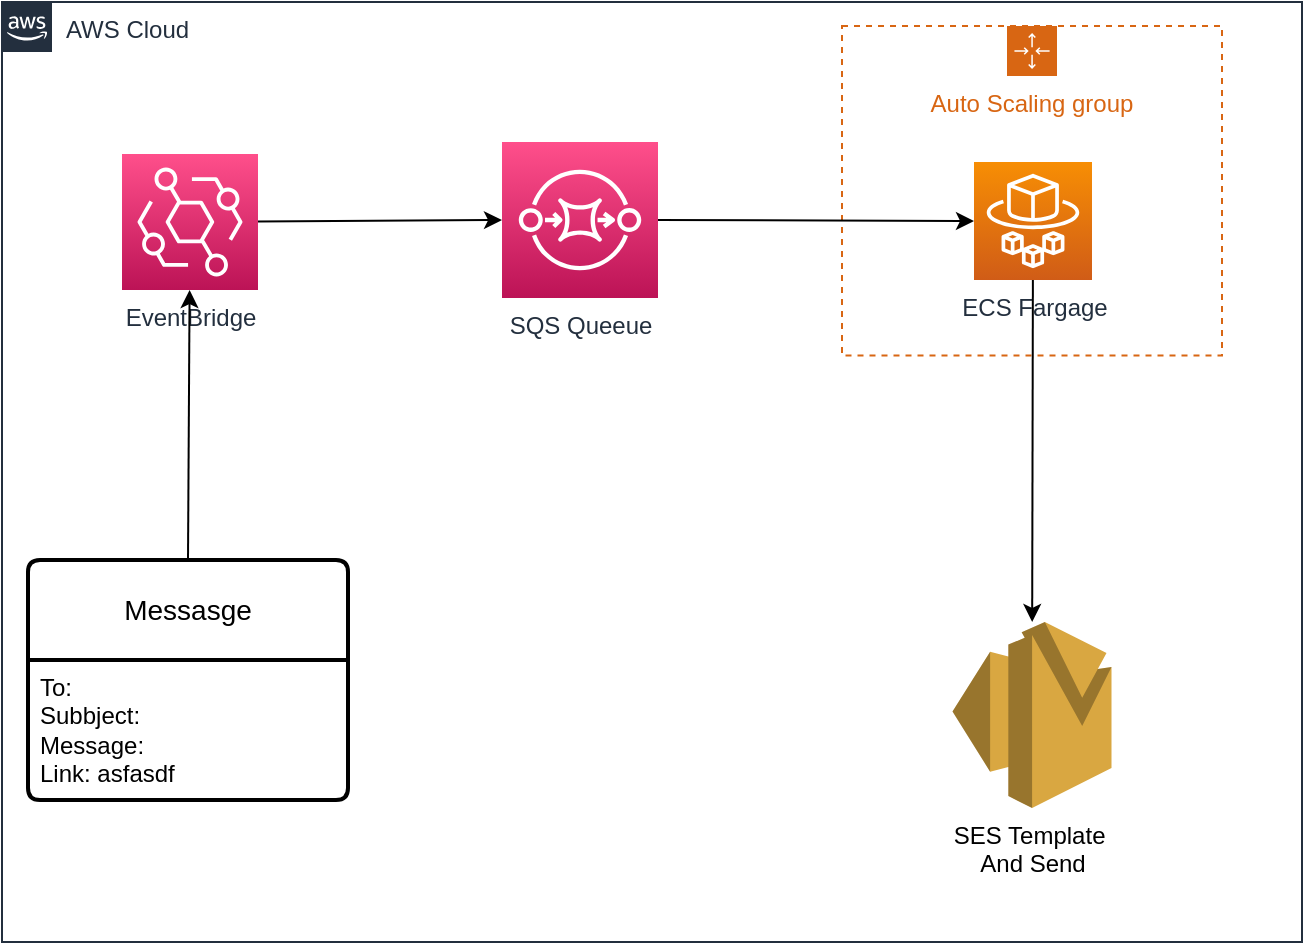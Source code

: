 <mxfile version="21.3.7" type="device">
  <diagram name="Page-1" id="fe_iULXWw6AKQvwPo4Bn">
    <mxGraphModel dx="1224" dy="878" grid="1" gridSize="10" guides="1" tooltips="1" connect="1" arrows="1" fold="1" page="1" pageScale="1" pageWidth="850" pageHeight="1400" math="0" shadow="0">
      <root>
        <mxCell id="0" />
        <mxCell id="1" parent="0" />
        <mxCell id="GH07VqHXkLkS_JzQgoxv-13" value="AWS Cloud" style="points=[[0,0],[0.25,0],[0.5,0],[0.75,0],[1,0],[1,0.25],[1,0.5],[1,0.75],[1,1],[0.75,1],[0.5,1],[0.25,1],[0,1],[0,0.75],[0,0.5],[0,0.25]];outlineConnect=0;gradientColor=none;html=1;whiteSpace=wrap;fontSize=12;fontStyle=0;container=1;pointerEvents=0;collapsible=0;recursiveResize=0;shape=mxgraph.aws4.group;grIcon=mxgraph.aws4.group_aws_cloud_alt;strokeColor=#232F3E;fillColor=none;verticalAlign=top;align=left;spacingLeft=30;fontColor=#232F3E;dashed=0;" vertex="1" parent="1">
          <mxGeometry x="150" y="250" width="650" height="470" as="geometry" />
        </mxCell>
        <mxCell id="GH07VqHXkLkS_JzQgoxv-8" value="Messasge" style="swimlane;childLayout=stackLayout;horizontal=1;startSize=50;horizontalStack=0;rounded=1;fontSize=14;fontStyle=0;strokeWidth=2;resizeParent=0;resizeLast=1;shadow=0;dashed=0;align=center;arcSize=4;whiteSpace=wrap;html=1;" vertex="1" parent="GH07VqHXkLkS_JzQgoxv-13">
          <mxGeometry x="13" y="279" width="160" height="120" as="geometry" />
        </mxCell>
        <mxCell id="GH07VqHXkLkS_JzQgoxv-9" value="To:&amp;nbsp;&lt;br&gt;Subbject:&amp;nbsp;&lt;br&gt;Message:&lt;br&gt;Link: asfasdf" style="align=left;strokeColor=none;fillColor=none;spacingLeft=4;fontSize=12;verticalAlign=top;resizable=0;rotatable=0;part=1;html=1;" vertex="1" parent="GH07VqHXkLkS_JzQgoxv-8">
          <mxGeometry y="50" width="160" height="70" as="geometry" />
        </mxCell>
        <mxCell id="GH07VqHXkLkS_JzQgoxv-2" value="EventBridge" style="sketch=0;points=[[0,0,0],[0.25,0,0],[0.5,0,0],[0.75,0,0],[1,0,0],[0,1,0],[0.25,1,0],[0.5,1,0],[0.75,1,0],[1,1,0],[0,0.25,0],[0,0.5,0],[0,0.75,0],[1,0.25,0],[1,0.5,0],[1,0.75,0]];outlineConnect=0;fontColor=#232F3E;gradientColor=#FF4F8B;gradientDirection=north;fillColor=#BC1356;strokeColor=#ffffff;dashed=0;verticalLabelPosition=bottom;verticalAlign=top;align=center;html=1;fontSize=12;fontStyle=0;aspect=fixed;shape=mxgraph.aws4.resourceIcon;resIcon=mxgraph.aws4.eventbridge;" vertex="1" parent="GH07VqHXkLkS_JzQgoxv-13">
          <mxGeometry x="60" y="76" width="68" height="68" as="geometry" />
        </mxCell>
        <mxCell id="GH07VqHXkLkS_JzQgoxv-10" value="" style="endArrow=classic;html=1;rounded=0;exitX=0.5;exitY=0;exitDx=0;exitDy=0;" edge="1" parent="GH07VqHXkLkS_JzQgoxv-13" source="GH07VqHXkLkS_JzQgoxv-8" target="GH07VqHXkLkS_JzQgoxv-2">
          <mxGeometry width="50" height="50" relative="1" as="geometry">
            <mxPoint x="170" y="140" as="sourcePoint" />
            <mxPoint x="220" y="90" as="targetPoint" />
          </mxGeometry>
        </mxCell>
        <mxCell id="GH07VqHXkLkS_JzQgoxv-15" value="SQS Queeue" style="sketch=0;points=[[0,0,0],[0.25,0,0],[0.5,0,0],[0.75,0,0],[1,0,0],[0,1,0],[0.25,1,0],[0.5,1,0],[0.75,1,0],[1,1,0],[0,0.25,0],[0,0.5,0],[0,0.75,0],[1,0.25,0],[1,0.5,0],[1,0.75,0]];outlineConnect=0;fontColor=#232F3E;gradientColor=#FF4F8B;gradientDirection=north;fillColor=#BC1356;strokeColor=#ffffff;dashed=0;verticalLabelPosition=bottom;verticalAlign=top;align=center;html=1;fontSize=12;fontStyle=0;aspect=fixed;shape=mxgraph.aws4.resourceIcon;resIcon=mxgraph.aws4.sqs;" vertex="1" parent="GH07VqHXkLkS_JzQgoxv-13">
          <mxGeometry x="250" y="70" width="78" height="78" as="geometry" />
        </mxCell>
        <mxCell id="GH07VqHXkLkS_JzQgoxv-16" value="Auto Scaling group" style="points=[[0,0],[0.25,0],[0.5,0],[0.75,0],[1,0],[1,0.25],[1,0.5],[1,0.75],[1,1],[0.75,1],[0.5,1],[0.25,1],[0,1],[0,0.75],[0,0.5],[0,0.25]];outlineConnect=0;gradientColor=none;html=1;whiteSpace=wrap;fontSize=12;fontStyle=0;container=1;pointerEvents=0;collapsible=0;recursiveResize=0;shape=mxgraph.aws4.groupCenter;grIcon=mxgraph.aws4.group_auto_scaling_group;grStroke=1;strokeColor=#D86613;fillColor=none;verticalAlign=top;align=center;fontColor=#D86613;dashed=1;spacingTop=25;" vertex="1" parent="GH07VqHXkLkS_JzQgoxv-13">
          <mxGeometry x="420" y="12" width="190" height="164.75" as="geometry" />
        </mxCell>
        <mxCell id="GH07VqHXkLkS_JzQgoxv-14" value="ECS Fargage" style="sketch=0;points=[[0,0,0],[0.25,0,0],[0.5,0,0],[0.75,0,0],[1,0,0],[0,1,0],[0.25,1,0],[0.5,1,0],[0.75,1,0],[1,1,0],[0,0.25,0],[0,0.5,0],[0,0.75,0],[1,0.25,0],[1,0.5,0],[1,0.75,0]];outlineConnect=0;fontColor=#232F3E;gradientColor=#F78E04;gradientDirection=north;fillColor=#D05C17;strokeColor=#ffffff;dashed=0;verticalLabelPosition=bottom;verticalAlign=top;align=center;html=1;fontSize=12;fontStyle=0;aspect=fixed;shape=mxgraph.aws4.resourceIcon;resIcon=mxgraph.aws4.fargate;" vertex="1" parent="GH07VqHXkLkS_JzQgoxv-16">
          <mxGeometry x="66" y="68" width="59" height="59" as="geometry" />
        </mxCell>
        <mxCell id="GH07VqHXkLkS_JzQgoxv-17" value="SES Template&amp;nbsp;&lt;br&gt;And Send" style="outlineConnect=0;dashed=0;verticalLabelPosition=bottom;verticalAlign=top;align=center;html=1;shape=mxgraph.aws3.ses;fillColor=#D9A741;gradientColor=none;" vertex="1" parent="GH07VqHXkLkS_JzQgoxv-13">
          <mxGeometry x="475.25" y="310" width="79.5" height="93" as="geometry" />
        </mxCell>
        <mxCell id="GH07VqHXkLkS_JzQgoxv-18" value="" style="endArrow=classic;html=1;rounded=0;entryX=0;entryY=0.5;entryDx=0;entryDy=0;entryPerimeter=0;" edge="1" parent="GH07VqHXkLkS_JzQgoxv-13" source="GH07VqHXkLkS_JzQgoxv-2" target="GH07VqHXkLkS_JzQgoxv-15">
          <mxGeometry width="50" height="50" relative="1" as="geometry">
            <mxPoint x="180" y="220" as="sourcePoint" />
            <mxPoint x="230" y="170" as="targetPoint" />
          </mxGeometry>
        </mxCell>
        <mxCell id="GH07VqHXkLkS_JzQgoxv-19" value="" style="endArrow=classic;html=1;rounded=0;entryX=0;entryY=0.5;entryDx=0;entryDy=0;entryPerimeter=0;exitX=1;exitY=0.5;exitDx=0;exitDy=0;exitPerimeter=0;" edge="1" parent="GH07VqHXkLkS_JzQgoxv-13" source="GH07VqHXkLkS_JzQgoxv-15" target="GH07VqHXkLkS_JzQgoxv-14">
          <mxGeometry width="50" height="50" relative="1" as="geometry">
            <mxPoint x="240" y="233" as="sourcePoint" />
            <mxPoint x="362" y="237" as="targetPoint" />
          </mxGeometry>
        </mxCell>
        <mxCell id="GH07VqHXkLkS_JzQgoxv-20" value="" style="endArrow=classic;html=1;rounded=0;" edge="1" parent="GH07VqHXkLkS_JzQgoxv-13" source="GH07VqHXkLkS_JzQgoxv-14" target="GH07VqHXkLkS_JzQgoxv-17">
          <mxGeometry width="50" height="50" relative="1" as="geometry">
            <mxPoint x="320" y="230" as="sourcePoint" />
            <mxPoint x="478" y="269" as="targetPoint" />
          </mxGeometry>
        </mxCell>
      </root>
    </mxGraphModel>
  </diagram>
</mxfile>
